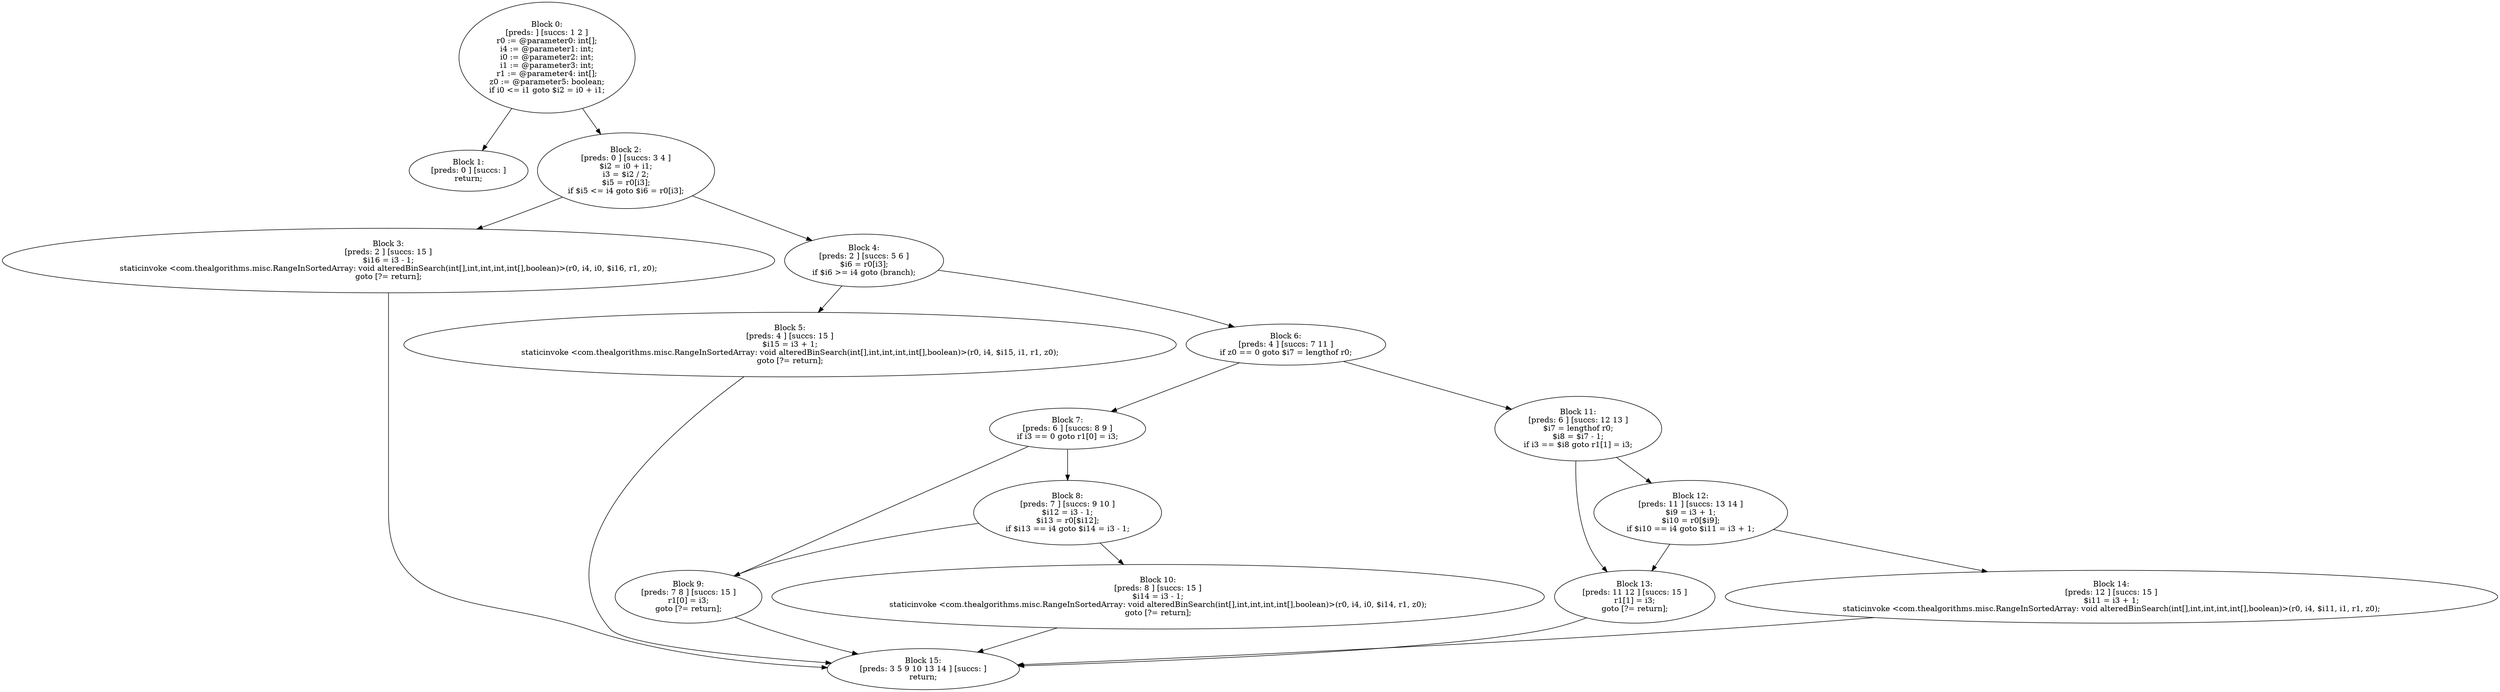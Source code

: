digraph "unitGraph" {
    "Block 0:
[preds: ] [succs: 1 2 ]
r0 := @parameter0: int[];
i4 := @parameter1: int;
i0 := @parameter2: int;
i1 := @parameter3: int;
r1 := @parameter4: int[];
z0 := @parameter5: boolean;
if i0 <= i1 goto $i2 = i0 + i1;
"
    "Block 1:
[preds: 0 ] [succs: ]
return;
"
    "Block 2:
[preds: 0 ] [succs: 3 4 ]
$i2 = i0 + i1;
i3 = $i2 / 2;
$i5 = r0[i3];
if $i5 <= i4 goto $i6 = r0[i3];
"
    "Block 3:
[preds: 2 ] [succs: 15 ]
$i16 = i3 - 1;
staticinvoke <com.thealgorithms.misc.RangeInSortedArray: void alteredBinSearch(int[],int,int,int,int[],boolean)>(r0, i4, i0, $i16, r1, z0);
goto [?= return];
"
    "Block 4:
[preds: 2 ] [succs: 5 6 ]
$i6 = r0[i3];
if $i6 >= i4 goto (branch);
"
    "Block 5:
[preds: 4 ] [succs: 15 ]
$i15 = i3 + 1;
staticinvoke <com.thealgorithms.misc.RangeInSortedArray: void alteredBinSearch(int[],int,int,int,int[],boolean)>(r0, i4, $i15, i1, r1, z0);
goto [?= return];
"
    "Block 6:
[preds: 4 ] [succs: 7 11 ]
if z0 == 0 goto $i7 = lengthof r0;
"
    "Block 7:
[preds: 6 ] [succs: 8 9 ]
if i3 == 0 goto r1[0] = i3;
"
    "Block 8:
[preds: 7 ] [succs: 9 10 ]
$i12 = i3 - 1;
$i13 = r0[$i12];
if $i13 == i4 goto $i14 = i3 - 1;
"
    "Block 9:
[preds: 7 8 ] [succs: 15 ]
r1[0] = i3;
goto [?= return];
"
    "Block 10:
[preds: 8 ] [succs: 15 ]
$i14 = i3 - 1;
staticinvoke <com.thealgorithms.misc.RangeInSortedArray: void alteredBinSearch(int[],int,int,int,int[],boolean)>(r0, i4, i0, $i14, r1, z0);
goto [?= return];
"
    "Block 11:
[preds: 6 ] [succs: 12 13 ]
$i7 = lengthof r0;
$i8 = $i7 - 1;
if i3 == $i8 goto r1[1] = i3;
"
    "Block 12:
[preds: 11 ] [succs: 13 14 ]
$i9 = i3 + 1;
$i10 = r0[$i9];
if $i10 == i4 goto $i11 = i3 + 1;
"
    "Block 13:
[preds: 11 12 ] [succs: 15 ]
r1[1] = i3;
goto [?= return];
"
    "Block 14:
[preds: 12 ] [succs: 15 ]
$i11 = i3 + 1;
staticinvoke <com.thealgorithms.misc.RangeInSortedArray: void alteredBinSearch(int[],int,int,int,int[],boolean)>(r0, i4, $i11, i1, r1, z0);
"
    "Block 15:
[preds: 3 5 9 10 13 14 ] [succs: ]
return;
"
    "Block 0:
[preds: ] [succs: 1 2 ]
r0 := @parameter0: int[];
i4 := @parameter1: int;
i0 := @parameter2: int;
i1 := @parameter3: int;
r1 := @parameter4: int[];
z0 := @parameter5: boolean;
if i0 <= i1 goto $i2 = i0 + i1;
"->"Block 1:
[preds: 0 ] [succs: ]
return;
";
    "Block 0:
[preds: ] [succs: 1 2 ]
r0 := @parameter0: int[];
i4 := @parameter1: int;
i0 := @parameter2: int;
i1 := @parameter3: int;
r1 := @parameter4: int[];
z0 := @parameter5: boolean;
if i0 <= i1 goto $i2 = i0 + i1;
"->"Block 2:
[preds: 0 ] [succs: 3 4 ]
$i2 = i0 + i1;
i3 = $i2 / 2;
$i5 = r0[i3];
if $i5 <= i4 goto $i6 = r0[i3];
";
    "Block 2:
[preds: 0 ] [succs: 3 4 ]
$i2 = i0 + i1;
i3 = $i2 / 2;
$i5 = r0[i3];
if $i5 <= i4 goto $i6 = r0[i3];
"->"Block 3:
[preds: 2 ] [succs: 15 ]
$i16 = i3 - 1;
staticinvoke <com.thealgorithms.misc.RangeInSortedArray: void alteredBinSearch(int[],int,int,int,int[],boolean)>(r0, i4, i0, $i16, r1, z0);
goto [?= return];
";
    "Block 2:
[preds: 0 ] [succs: 3 4 ]
$i2 = i0 + i1;
i3 = $i2 / 2;
$i5 = r0[i3];
if $i5 <= i4 goto $i6 = r0[i3];
"->"Block 4:
[preds: 2 ] [succs: 5 6 ]
$i6 = r0[i3];
if $i6 >= i4 goto (branch);
";
    "Block 3:
[preds: 2 ] [succs: 15 ]
$i16 = i3 - 1;
staticinvoke <com.thealgorithms.misc.RangeInSortedArray: void alteredBinSearch(int[],int,int,int,int[],boolean)>(r0, i4, i0, $i16, r1, z0);
goto [?= return];
"->"Block 15:
[preds: 3 5 9 10 13 14 ] [succs: ]
return;
";
    "Block 4:
[preds: 2 ] [succs: 5 6 ]
$i6 = r0[i3];
if $i6 >= i4 goto (branch);
"->"Block 5:
[preds: 4 ] [succs: 15 ]
$i15 = i3 + 1;
staticinvoke <com.thealgorithms.misc.RangeInSortedArray: void alteredBinSearch(int[],int,int,int,int[],boolean)>(r0, i4, $i15, i1, r1, z0);
goto [?= return];
";
    "Block 4:
[preds: 2 ] [succs: 5 6 ]
$i6 = r0[i3];
if $i6 >= i4 goto (branch);
"->"Block 6:
[preds: 4 ] [succs: 7 11 ]
if z0 == 0 goto $i7 = lengthof r0;
";
    "Block 5:
[preds: 4 ] [succs: 15 ]
$i15 = i3 + 1;
staticinvoke <com.thealgorithms.misc.RangeInSortedArray: void alteredBinSearch(int[],int,int,int,int[],boolean)>(r0, i4, $i15, i1, r1, z0);
goto [?= return];
"->"Block 15:
[preds: 3 5 9 10 13 14 ] [succs: ]
return;
";
    "Block 6:
[preds: 4 ] [succs: 7 11 ]
if z0 == 0 goto $i7 = lengthof r0;
"->"Block 7:
[preds: 6 ] [succs: 8 9 ]
if i3 == 0 goto r1[0] = i3;
";
    "Block 6:
[preds: 4 ] [succs: 7 11 ]
if z0 == 0 goto $i7 = lengthof r0;
"->"Block 11:
[preds: 6 ] [succs: 12 13 ]
$i7 = lengthof r0;
$i8 = $i7 - 1;
if i3 == $i8 goto r1[1] = i3;
";
    "Block 7:
[preds: 6 ] [succs: 8 9 ]
if i3 == 0 goto r1[0] = i3;
"->"Block 8:
[preds: 7 ] [succs: 9 10 ]
$i12 = i3 - 1;
$i13 = r0[$i12];
if $i13 == i4 goto $i14 = i3 - 1;
";
    "Block 7:
[preds: 6 ] [succs: 8 9 ]
if i3 == 0 goto r1[0] = i3;
"->"Block 9:
[preds: 7 8 ] [succs: 15 ]
r1[0] = i3;
goto [?= return];
";
    "Block 8:
[preds: 7 ] [succs: 9 10 ]
$i12 = i3 - 1;
$i13 = r0[$i12];
if $i13 == i4 goto $i14 = i3 - 1;
"->"Block 9:
[preds: 7 8 ] [succs: 15 ]
r1[0] = i3;
goto [?= return];
";
    "Block 8:
[preds: 7 ] [succs: 9 10 ]
$i12 = i3 - 1;
$i13 = r0[$i12];
if $i13 == i4 goto $i14 = i3 - 1;
"->"Block 10:
[preds: 8 ] [succs: 15 ]
$i14 = i3 - 1;
staticinvoke <com.thealgorithms.misc.RangeInSortedArray: void alteredBinSearch(int[],int,int,int,int[],boolean)>(r0, i4, i0, $i14, r1, z0);
goto [?= return];
";
    "Block 9:
[preds: 7 8 ] [succs: 15 ]
r1[0] = i3;
goto [?= return];
"->"Block 15:
[preds: 3 5 9 10 13 14 ] [succs: ]
return;
";
    "Block 10:
[preds: 8 ] [succs: 15 ]
$i14 = i3 - 1;
staticinvoke <com.thealgorithms.misc.RangeInSortedArray: void alteredBinSearch(int[],int,int,int,int[],boolean)>(r0, i4, i0, $i14, r1, z0);
goto [?= return];
"->"Block 15:
[preds: 3 5 9 10 13 14 ] [succs: ]
return;
";
    "Block 11:
[preds: 6 ] [succs: 12 13 ]
$i7 = lengthof r0;
$i8 = $i7 - 1;
if i3 == $i8 goto r1[1] = i3;
"->"Block 12:
[preds: 11 ] [succs: 13 14 ]
$i9 = i3 + 1;
$i10 = r0[$i9];
if $i10 == i4 goto $i11 = i3 + 1;
";
    "Block 11:
[preds: 6 ] [succs: 12 13 ]
$i7 = lengthof r0;
$i8 = $i7 - 1;
if i3 == $i8 goto r1[1] = i3;
"->"Block 13:
[preds: 11 12 ] [succs: 15 ]
r1[1] = i3;
goto [?= return];
";
    "Block 12:
[preds: 11 ] [succs: 13 14 ]
$i9 = i3 + 1;
$i10 = r0[$i9];
if $i10 == i4 goto $i11 = i3 + 1;
"->"Block 13:
[preds: 11 12 ] [succs: 15 ]
r1[1] = i3;
goto [?= return];
";
    "Block 12:
[preds: 11 ] [succs: 13 14 ]
$i9 = i3 + 1;
$i10 = r0[$i9];
if $i10 == i4 goto $i11 = i3 + 1;
"->"Block 14:
[preds: 12 ] [succs: 15 ]
$i11 = i3 + 1;
staticinvoke <com.thealgorithms.misc.RangeInSortedArray: void alteredBinSearch(int[],int,int,int,int[],boolean)>(r0, i4, $i11, i1, r1, z0);
";
    "Block 13:
[preds: 11 12 ] [succs: 15 ]
r1[1] = i3;
goto [?= return];
"->"Block 15:
[preds: 3 5 9 10 13 14 ] [succs: ]
return;
";
    "Block 14:
[preds: 12 ] [succs: 15 ]
$i11 = i3 + 1;
staticinvoke <com.thealgorithms.misc.RangeInSortedArray: void alteredBinSearch(int[],int,int,int,int[],boolean)>(r0, i4, $i11, i1, r1, z0);
"->"Block 15:
[preds: 3 5 9 10 13 14 ] [succs: ]
return;
";
}
